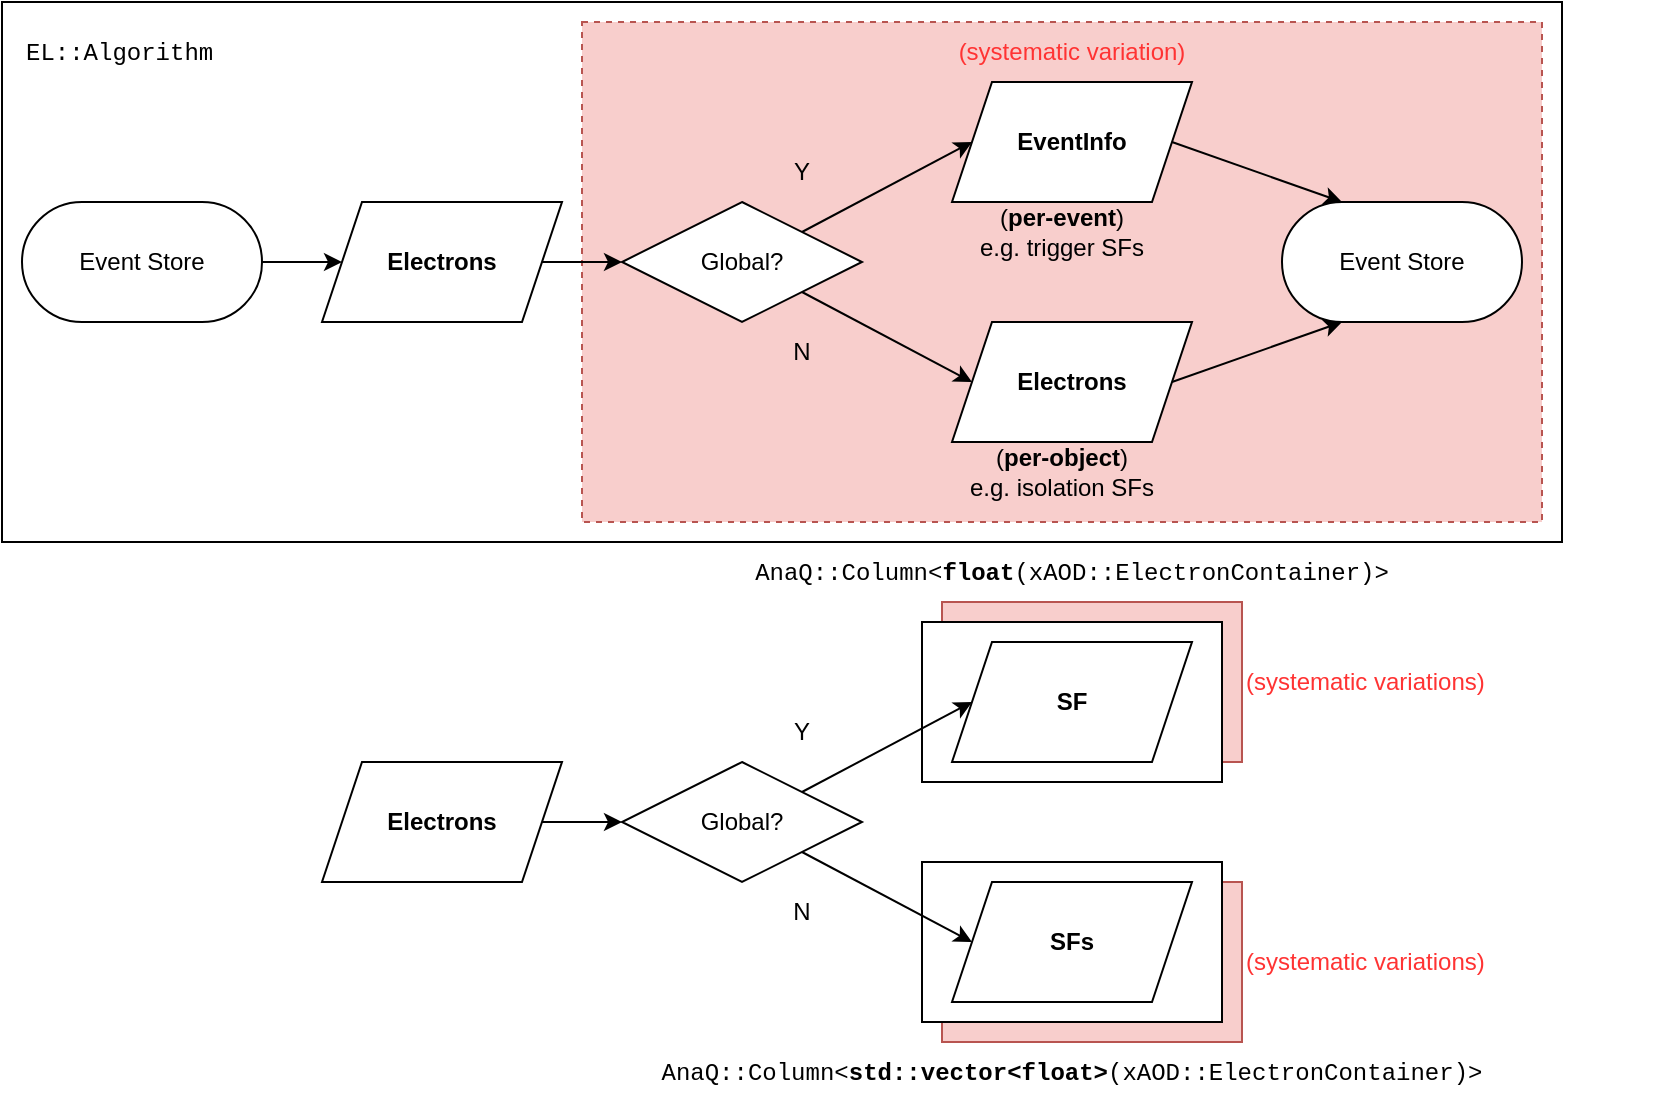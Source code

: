 <mxfile version="24.2.3" type="github">
  <diagram name="Page-1" id="x4Z9gdXSY7LWlNQllm9L">
    <mxGraphModel dx="2844" dy="783" grid="1" gridSize="10" guides="1" tooltips="1" connect="1" arrows="1" fold="1" page="1" pageScale="1" pageWidth="850" pageHeight="1100" math="0" shadow="0">
      <root>
        <mxCell id="0" />
        <mxCell id="1" parent="0" />
        <mxCell id="qdCa6enNUy9_szCfIRxY-2" value="" style="rounded=0;whiteSpace=wrap;html=1;" parent="1" vertex="1">
          <mxGeometry x="-170" y="60" width="780" height="270" as="geometry" />
        </mxCell>
        <mxCell id="qdCa6enNUy9_szCfIRxY-33" value="" style="rounded=0;whiteSpace=wrap;html=1;dashed=1;fillColor=#f8cecc;strokeColor=#b85450;" parent="1" vertex="1">
          <mxGeometry x="120" y="70" width="480" height="250" as="geometry" />
        </mxCell>
        <mxCell id="qdCa6enNUy9_szCfIRxY-72" value="X" style="rounded=0;whiteSpace=wrap;html=1;fillColor=#f8cecc;strokeColor=#b85450;" parent="1" vertex="1">
          <mxGeometry x="300" y="500" width="150" height="80" as="geometry" />
        </mxCell>
        <mxCell id="qdCa6enNUy9_szCfIRxY-70" value="" style="rounded=0;whiteSpace=wrap;html=1;fillColor=#f8cecc;strokeColor=#b85450;" parent="1" vertex="1">
          <mxGeometry x="300" y="360" width="150" height="80" as="geometry" />
        </mxCell>
        <mxCell id="qdCa6enNUy9_szCfIRxY-66" value="" style="rounded=0;whiteSpace=wrap;html=1;" parent="1" vertex="1">
          <mxGeometry x="290" y="490" width="150" height="80" as="geometry" />
        </mxCell>
        <mxCell id="qdCa6enNUy9_szCfIRxY-65" value="" style="rounded=0;whiteSpace=wrap;html=1;" parent="1" vertex="1">
          <mxGeometry x="290" y="370" width="150" height="80" as="geometry" />
        </mxCell>
        <mxCell id="qdCa6enNUy9_szCfIRxY-4" value="" style="rhombus;whiteSpace=wrap;html=1;" parent="1" vertex="1">
          <mxGeometry x="140" y="160" width="120" height="60" as="geometry" />
        </mxCell>
        <mxCell id="qdCa6enNUy9_szCfIRxY-31" style="rounded=0;orthogonalLoop=1;jettySize=auto;html=1;exitX=1;exitY=0.5;exitDx=0;exitDy=0;entryX=0.25;entryY=1;entryDx=0;entryDy=0;" parent="1" source="qdCa6enNUy9_szCfIRxY-6" target="qdCa6enNUy9_szCfIRxY-29" edge="1">
          <mxGeometry relative="1" as="geometry" />
        </mxCell>
        <mxCell id="qdCa6enNUy9_szCfIRxY-6" value="" style="shape=parallelogram;perimeter=parallelogramPerimeter;whiteSpace=wrap;html=1;fixedSize=1;" parent="1" vertex="1">
          <mxGeometry x="305" y="220" width="120" height="60" as="geometry" />
        </mxCell>
        <mxCell id="qdCa6enNUy9_szCfIRxY-7" value="" style="endArrow=classic;html=1;rounded=0;exitX=1;exitY=0;exitDx=0;exitDy=0;entryX=0;entryY=0.5;entryDx=0;entryDy=0;" parent="1" source="qdCa6enNUy9_szCfIRxY-4" edge="1">
          <mxGeometry width="50" height="50" relative="1" as="geometry">
            <mxPoint x="400" y="300" as="sourcePoint" />
            <mxPoint x="315" y="130" as="targetPoint" />
          </mxGeometry>
        </mxCell>
        <mxCell id="qdCa6enNUy9_szCfIRxY-8" value="" style="endArrow=classic;html=1;rounded=0;exitX=1;exitY=1;exitDx=0;exitDy=0;entryX=0;entryY=0.5;entryDx=0;entryDy=0;" parent="1" source="qdCa6enNUy9_szCfIRxY-4" target="qdCa6enNUy9_szCfIRxY-6" edge="1">
          <mxGeometry width="50" height="50" relative="1" as="geometry">
            <mxPoint x="240" y="185" as="sourcePoint" />
            <mxPoint x="325" y="140" as="targetPoint" />
          </mxGeometry>
        </mxCell>
        <mxCell id="qdCa6enNUy9_szCfIRxY-11" value="Global?" style="text;html=1;align=center;verticalAlign=middle;whiteSpace=wrap;rounded=0;" parent="1" vertex="1">
          <mxGeometry x="170" y="175" width="60" height="30" as="geometry" />
        </mxCell>
        <mxCell id="qdCa6enNUy9_szCfIRxY-14" value="&lt;b&gt;Electrons&lt;/b&gt;" style="text;html=1;align=center;verticalAlign=middle;whiteSpace=wrap;rounded=0;" parent="1" vertex="1">
          <mxGeometry x="335" y="235" width="60" height="30" as="geometry" />
        </mxCell>
        <mxCell id="qdCa6enNUy9_szCfIRxY-30" style="rounded=0;orthogonalLoop=1;jettySize=auto;html=1;exitX=1;exitY=0.5;exitDx=0;exitDy=0;entryX=0.25;entryY=0;entryDx=0;entryDy=0;" parent="1" source="qdCa6enNUy9_szCfIRxY-15" target="qdCa6enNUy9_szCfIRxY-29" edge="1">
          <mxGeometry relative="1" as="geometry" />
        </mxCell>
        <mxCell id="qdCa6enNUy9_szCfIRxY-15" value="" style="shape=parallelogram;perimeter=parallelogramPerimeter;whiteSpace=wrap;html=1;fixedSize=1;" parent="1" vertex="1">
          <mxGeometry x="305" y="100" width="120" height="60" as="geometry" />
        </mxCell>
        <mxCell id="qdCa6enNUy9_szCfIRxY-16" value="&lt;b&gt;EventInfo&lt;br&gt;&lt;/b&gt;" style="text;html=1;align=center;verticalAlign=middle;whiteSpace=wrap;rounded=0;" parent="1" vertex="1">
          <mxGeometry x="335" y="115" width="60" height="30" as="geometry" />
        </mxCell>
        <mxCell id="qdCa6enNUy9_szCfIRxY-17" value="(&lt;b&gt;per-object&lt;/b&gt;)&lt;br&gt;e.g. isolation SFs" style="text;html=1;align=center;verticalAlign=middle;whiteSpace=wrap;rounded=0;" parent="1" vertex="1">
          <mxGeometry x="240" y="280" width="240" height="30" as="geometry" />
        </mxCell>
        <mxCell id="qdCa6enNUy9_szCfIRxY-18" value="(&lt;b&gt;per-event&lt;/b&gt;)&lt;br&gt;e.g. trigger SFs" style="text;html=1;align=center;verticalAlign=middle;whiteSpace=wrap;rounded=0;" parent="1" vertex="1">
          <mxGeometry x="240" y="160" width="240" height="30" as="geometry" />
        </mxCell>
        <mxCell id="qdCa6enNUy9_szCfIRxY-19" value="&lt;font face=&quot;Courier New&quot;&gt;EL::Algorithm&lt;/font&gt;" style="text;html=1;align=left;verticalAlign=middle;whiteSpace=wrap;rounded=0;" parent="1" vertex="1">
          <mxGeometry x="-160" y="70" width="360" height="30" as="geometry" />
        </mxCell>
        <mxCell id="qdCa6enNUy9_szCfIRxY-20" value="" style="group;fontStyle=0" parent="1" vertex="1" connectable="0">
          <mxGeometry x="-10" y="160" width="120" height="60" as="geometry" />
        </mxCell>
        <mxCell id="qdCa6enNUy9_szCfIRxY-3" value="" style="shape=parallelogram;perimeter=parallelogramPerimeter;whiteSpace=wrap;html=1;fixedSize=1;" parent="qdCa6enNUy9_szCfIRxY-20" vertex="1">
          <mxGeometry width="120" height="60" as="geometry" />
        </mxCell>
        <mxCell id="qdCa6enNUy9_szCfIRxY-13" value="&lt;b&gt;Electrons&lt;/b&gt;" style="text;html=1;align=center;verticalAlign=middle;whiteSpace=wrap;rounded=0;" parent="qdCa6enNUy9_szCfIRxY-20" vertex="1">
          <mxGeometry x="30" y="15" width="60" height="30" as="geometry" />
        </mxCell>
        <mxCell id="qdCa6enNUy9_szCfIRxY-25" style="edgeStyle=orthogonalEdgeStyle;rounded=0;orthogonalLoop=1;jettySize=auto;html=1;exitX=1;exitY=0.5;exitDx=0;exitDy=0;entryX=0;entryY=0.5;entryDx=0;entryDy=0;" parent="1" source="qdCa6enNUy9_szCfIRxY-23" target="qdCa6enNUy9_szCfIRxY-3" edge="1">
          <mxGeometry relative="1" as="geometry" />
        </mxCell>
        <mxCell id="qdCa6enNUy9_szCfIRxY-23" value="Event Store" style="rounded=1;whiteSpace=wrap;html=1;arcSize=50;" parent="1" vertex="1">
          <mxGeometry x="-160" y="160" width="120" height="60" as="geometry" />
        </mxCell>
        <mxCell id="qdCa6enNUy9_szCfIRxY-26" style="edgeStyle=orthogonalEdgeStyle;rounded=0;orthogonalLoop=1;jettySize=auto;html=1;exitX=1;exitY=0.5;exitDx=0;exitDy=0;entryX=0;entryY=0.5;entryDx=0;entryDy=0;" parent="1" source="qdCa6enNUy9_szCfIRxY-3" target="qdCa6enNUy9_szCfIRxY-4" edge="1">
          <mxGeometry relative="1" as="geometry" />
        </mxCell>
        <mxCell id="qdCa6enNUy9_szCfIRxY-27" value="Y" style="text;html=1;align=center;verticalAlign=middle;whiteSpace=wrap;rounded=0;" parent="1" vertex="1">
          <mxGeometry x="200" y="130" width="60" height="30" as="geometry" />
        </mxCell>
        <mxCell id="qdCa6enNUy9_szCfIRxY-28" value="N" style="text;html=1;align=center;verticalAlign=middle;whiteSpace=wrap;rounded=0;" parent="1" vertex="1">
          <mxGeometry x="200" y="220" width="60" height="30" as="geometry" />
        </mxCell>
        <mxCell id="qdCa6enNUy9_szCfIRxY-29" value="Event Store" style="rounded=1;whiteSpace=wrap;html=1;arcSize=50;" parent="1" vertex="1">
          <mxGeometry x="470" y="160" width="120" height="60" as="geometry" />
        </mxCell>
        <mxCell id="qdCa6enNUy9_szCfIRxY-35" value="(systematic variation)" style="text;align=center;verticalAlign=middle;whiteSpace=wrap;rounded=0;fontColor=#FF3333;" parent="1" vertex="1">
          <mxGeometry x="225" y="80" width="280" height="10" as="geometry" />
        </mxCell>
        <mxCell id="qdCa6enNUy9_szCfIRxY-50" value="" style="rhombus;whiteSpace=wrap;html=1;" parent="1" vertex="1">
          <mxGeometry x="140" y="440" width="120" height="60" as="geometry" />
        </mxCell>
        <mxCell id="qdCa6enNUy9_szCfIRxY-51" value="" style="shape=parallelogram;perimeter=parallelogramPerimeter;whiteSpace=wrap;html=1;fixedSize=1;" parent="1" vertex="1">
          <mxGeometry x="305" y="500" width="120" height="60" as="geometry" />
        </mxCell>
        <mxCell id="qdCa6enNUy9_szCfIRxY-52" value="" style="endArrow=classic;html=1;rounded=0;exitX=1;exitY=0;exitDx=0;exitDy=0;entryX=0;entryY=0.5;entryDx=0;entryDy=0;" parent="1" source="qdCa6enNUy9_szCfIRxY-50" edge="1">
          <mxGeometry width="50" height="50" relative="1" as="geometry">
            <mxPoint x="400" y="580" as="sourcePoint" />
            <mxPoint x="315" y="410" as="targetPoint" />
          </mxGeometry>
        </mxCell>
        <mxCell id="qdCa6enNUy9_szCfIRxY-53" value="" style="endArrow=classic;html=1;rounded=0;exitX=1;exitY=1;exitDx=0;exitDy=0;entryX=0;entryY=0.5;entryDx=0;entryDy=0;" parent="1" source="qdCa6enNUy9_szCfIRxY-50" target="qdCa6enNUy9_szCfIRxY-51" edge="1">
          <mxGeometry width="50" height="50" relative="1" as="geometry">
            <mxPoint x="240" y="465" as="sourcePoint" />
            <mxPoint x="325" y="420" as="targetPoint" />
          </mxGeometry>
        </mxCell>
        <mxCell id="qdCa6enNUy9_szCfIRxY-54" value="Global?" style="text;html=1;align=center;verticalAlign=middle;whiteSpace=wrap;rounded=0;" parent="1" vertex="1">
          <mxGeometry x="170" y="455" width="60" height="30" as="geometry" />
        </mxCell>
        <mxCell id="qdCa6enNUy9_szCfIRxY-55" value="&lt;font&gt;&lt;b&gt;SFs&lt;/b&gt;&lt;/font&gt;" style="text;html=1;align=center;verticalAlign=middle;whiteSpace=wrap;rounded=0;fontFamily=Helvetica;" parent="1" vertex="1">
          <mxGeometry x="335" y="515" width="60" height="30" as="geometry" />
        </mxCell>
        <mxCell id="qdCa6enNUy9_szCfIRxY-56" value="" style="shape=parallelogram;perimeter=parallelogramPerimeter;whiteSpace=wrap;html=1;fixedSize=1;" parent="1" vertex="1">
          <mxGeometry x="305" y="380" width="120" height="60" as="geometry" />
        </mxCell>
        <mxCell id="qdCa6enNUy9_szCfIRxY-57" value="&lt;font&gt;&lt;b&gt;SF&lt;/b&gt;&lt;/font&gt;" style="text;html=1;align=center;verticalAlign=middle;whiteSpace=wrap;rounded=0;fontFamily=Helvetica;" parent="1" vertex="1">
          <mxGeometry x="335" y="395" width="60" height="30" as="geometry" />
        </mxCell>
        <mxCell id="qdCa6enNUy9_szCfIRxY-58" value="" style="group;fontStyle=1" parent="1" vertex="1" connectable="0">
          <mxGeometry x="-10" y="440" width="120" height="60" as="geometry" />
        </mxCell>
        <mxCell id="qdCa6enNUy9_szCfIRxY-59" value="" style="shape=parallelogram;perimeter=parallelogramPerimeter;whiteSpace=wrap;html=1;fixedSize=1;" parent="qdCa6enNUy9_szCfIRxY-58" vertex="1">
          <mxGeometry width="120" height="60" as="geometry" />
        </mxCell>
        <mxCell id="qdCa6enNUy9_szCfIRxY-60" value="&lt;b&gt;Electrons&lt;/b&gt;" style="text;html=1;align=center;verticalAlign=middle;whiteSpace=wrap;rounded=0;" parent="qdCa6enNUy9_szCfIRxY-58" vertex="1">
          <mxGeometry x="30" y="15" width="60" height="30" as="geometry" />
        </mxCell>
        <mxCell id="qdCa6enNUy9_szCfIRxY-61" style="edgeStyle=orthogonalEdgeStyle;rounded=0;orthogonalLoop=1;jettySize=auto;html=1;exitX=1;exitY=0.5;exitDx=0;exitDy=0;entryX=0;entryY=0.5;entryDx=0;entryDy=0;" parent="1" source="qdCa6enNUy9_szCfIRxY-59" target="qdCa6enNUy9_szCfIRxY-50" edge="1">
          <mxGeometry relative="1" as="geometry" />
        </mxCell>
        <mxCell id="qdCa6enNUy9_szCfIRxY-62" value="Y" style="text;html=1;align=center;verticalAlign=middle;whiteSpace=wrap;rounded=0;" parent="1" vertex="1">
          <mxGeometry x="200" y="410" width="60" height="30" as="geometry" />
        </mxCell>
        <mxCell id="qdCa6enNUy9_szCfIRxY-63" value="N" style="text;html=1;align=center;verticalAlign=middle;whiteSpace=wrap;rounded=0;" parent="1" vertex="1">
          <mxGeometry x="200" y="500" width="60" height="30" as="geometry" />
        </mxCell>
        <mxCell id="qdCa6enNUy9_szCfIRxY-68" value="&lt;font face=&quot;Courier New&quot;&gt;AnaQ::Column&amp;lt;&lt;b&gt;std::vector&amp;lt;float&amp;gt;&lt;/b&gt;(xAOD::ElectronContainer)&amp;gt;&lt;/font&gt;" style="text;html=1;align=center;verticalAlign=middle;whiteSpace=wrap;rounded=0;" parent="1" vertex="1">
          <mxGeometry x="65" y="580" width="600" height="30" as="geometry" />
        </mxCell>
        <mxCell id="qdCa6enNUy9_szCfIRxY-69" value="&lt;font face=&quot;Courier New&quot;&gt;AnaQ::Column&amp;lt;&lt;b&gt;float&lt;/b&gt;(xAOD::ElectronContainer)&amp;gt;&lt;/font&gt;" style="text;html=1;align=center;verticalAlign=middle;whiteSpace=wrap;rounded=0;" parent="1" vertex="1">
          <mxGeometry x="335" y="330" width="60" height="30" as="geometry" />
        </mxCell>
        <mxCell id="qdCa6enNUy9_szCfIRxY-73" value="(systematic variations)" style="text;html=1;align=left;verticalAlign=middle;whiteSpace=wrap;rounded=0;fontColor=#FF3333;" parent="1" vertex="1">
          <mxGeometry x="450" y="525" width="150" height="30" as="geometry" />
        </mxCell>
        <mxCell id="qdCa6enNUy9_szCfIRxY-74" value="(systematic variations)" style="text;html=1;align=left;verticalAlign=middle;whiteSpace=wrap;rounded=0;fontColor=#FF3333;" parent="1" vertex="1">
          <mxGeometry x="450" y="385" width="150" height="30" as="geometry" />
        </mxCell>
      </root>
    </mxGraphModel>
  </diagram>
</mxfile>

